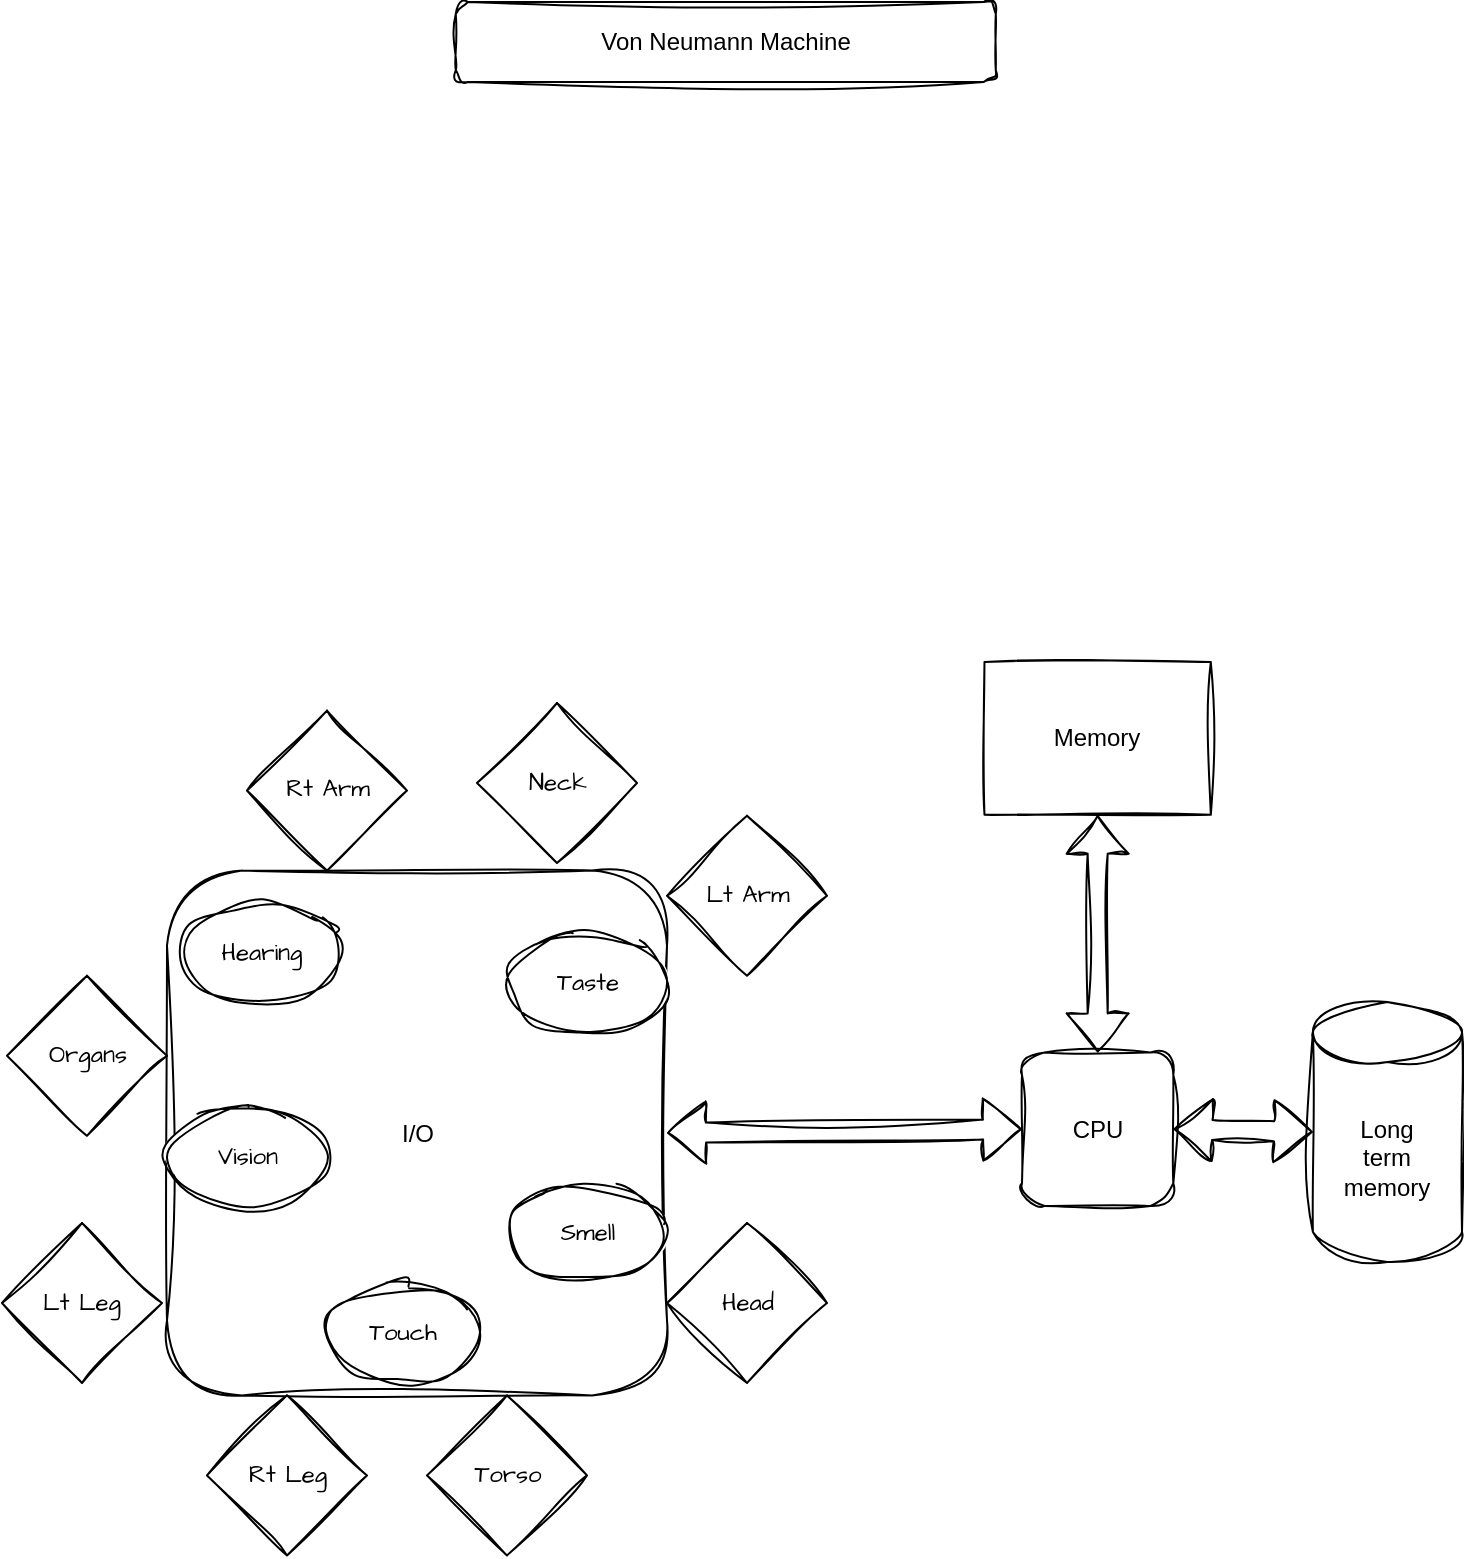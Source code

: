 <mxfile version="24.1.0" type="device">
  <diagram name="Page-1" id="r5_0NIIIuvFSA6UUd4by">
    <mxGraphModel dx="2116" dy="807" grid="1" gridSize="10" guides="1" tooltips="1" connect="1" arrows="1" fold="1" page="1" pageScale="1" pageWidth="850" pageHeight="1100" math="0" shadow="0">
      <root>
        <mxCell id="0" />
        <mxCell id="1" parent="0" />
        <mxCell id="LUuG6YDbE1bxaYEukyaB-1" value="Memory" style="rounded=0;whiteSpace=wrap;html=1;sketch=1;hachureGap=4;jiggle=2;curveFitting=1;" parent="1" vertex="1">
          <mxGeometry x="-308.76" y="390" width="113.17" height="76.4" as="geometry" />
        </mxCell>
        <mxCell id="LUuG6YDbE1bxaYEukyaB-2" value="CPU" style="rounded=1;whiteSpace=wrap;html=1;sketch=1;hachureGap=4;jiggle=2;curveFitting=1;" parent="1" vertex="1">
          <mxGeometry x="-290" y="585.2" width="75.66" height="76.8" as="geometry" />
        </mxCell>
        <mxCell id="LUuG6YDbE1bxaYEukyaB-3" value="I/O" style="rounded=1;whiteSpace=wrap;html=1;sketch=1;hachureGap=4;jiggle=2;curveFitting=1;" parent="1" vertex="1">
          <mxGeometry x="-717.5" y="494.3" width="250" height="262.4" as="geometry" />
        </mxCell>
        <mxCell id="LUuG6YDbE1bxaYEukyaB-4" value="Long&lt;br&gt;term&lt;br&gt;memory" style="shape=cylinder3;whiteSpace=wrap;html=1;boundedLbl=1;backgroundOutline=1;size=15;sketch=1;hachureGap=4;jiggle=2;curveFitting=1;" parent="1" vertex="1">
          <mxGeometry x="-144.56" y="560" width="74.56" height="130" as="geometry" />
        </mxCell>
        <mxCell id="LUuG6YDbE1bxaYEukyaB-5" value="" style="shape=flexArrow;endArrow=classic;startArrow=classic;html=1;rounded=0;sketch=1;hachureGap=4;jiggle=2;curveFitting=1;entryX=0;entryY=0.5;entryDx=0;entryDy=0;entryPerimeter=0;exitX=1;exitY=0.5;exitDx=0;exitDy=0;" parent="1" source="LUuG6YDbE1bxaYEukyaB-2" target="LUuG6YDbE1bxaYEukyaB-4" edge="1">
          <mxGeometry width="100" height="100" relative="1" as="geometry">
            <mxPoint x="-521.227" y="818.8" as="sourcePoint" />
            <mxPoint x="-345.671" y="574.8" as="targetPoint" />
          </mxGeometry>
        </mxCell>
        <mxCell id="LUuG6YDbE1bxaYEukyaB-6" value="" style="shape=flexArrow;endArrow=classic;startArrow=classic;html=1;rounded=0;sketch=1;hachureGap=4;jiggle=2;curveFitting=1;entryX=0.5;entryY=1;entryDx=0;entryDy=0;exitX=0.5;exitY=0;exitDx=0;exitDy=0;" parent="1" source="LUuG6YDbE1bxaYEukyaB-2" target="LUuG6YDbE1bxaYEukyaB-1" edge="1">
          <mxGeometry width="100" height="100" relative="1" as="geometry">
            <mxPoint x="-521.227" y="818.8" as="sourcePoint" />
            <mxPoint x="-345.671" y="574.8" as="targetPoint" />
          </mxGeometry>
        </mxCell>
        <mxCell id="LUuG6YDbE1bxaYEukyaB-7" value="" style="shape=flexArrow;endArrow=classic;startArrow=classic;html=1;rounded=0;sketch=1;hachureGap=4;jiggle=2;curveFitting=1;entryX=1;entryY=0.5;entryDx=0;entryDy=0;exitX=0;exitY=0.5;exitDx=0;exitDy=0;" parent="1" source="LUuG6YDbE1bxaYEukyaB-2" target="LUuG6YDbE1bxaYEukyaB-3" edge="1">
          <mxGeometry width="100" height="100" relative="1" as="geometry">
            <mxPoint x="-534.667" y="818.8" as="sourcePoint" />
            <mxPoint x="-359.111" y="574.8" as="targetPoint" />
          </mxGeometry>
        </mxCell>
        <mxCell id="nnvsV9S_SFHZuwEbK5Mx-3" value="Von Neumann Machine" style="rounded=1;whiteSpace=wrap;html=1;sketch=1;hachureGap=4;jiggle=2;curveFitting=1;" parent="1" vertex="1">
          <mxGeometry x="-573.11" y="60" width="270" height="40" as="geometry" />
        </mxCell>
        <mxCell id="As5jC_xQB609jodl5ntm-2" value="Vision" style="ellipse;whiteSpace=wrap;html=1;sketch=1;hachureGap=4;jiggle=2;curveFitting=1;fontFamily=Architects Daughter;fontSource=https%3A%2F%2Ffonts.googleapis.com%2Fcss%3Ffamily%3DArchitects%2BDaughter;" parent="1" vertex="1">
          <mxGeometry x="-717.5" y="612.5" width="80" height="50" as="geometry" />
        </mxCell>
        <mxCell id="As5jC_xQB609jodl5ntm-3" value="Hearing" style="ellipse;whiteSpace=wrap;html=1;sketch=1;hachureGap=4;jiggle=2;curveFitting=1;fontFamily=Architects Daughter;fontSource=https%3A%2F%2Ffonts.googleapis.com%2Fcss%3Ffamily%3DArchitects%2BDaughter;" parent="1" vertex="1">
          <mxGeometry x="-710" y="510.5" width="80" height="50" as="geometry" />
        </mxCell>
        <mxCell id="As5jC_xQB609jodl5ntm-4" value="Smell" style="ellipse;whiteSpace=wrap;html=1;sketch=1;hachureGap=4;jiggle=2;curveFitting=1;fontFamily=Architects Daughter;fontSource=https%3A%2F%2Ffonts.googleapis.com%2Fcss%3Ffamily%3DArchitects%2BDaughter;" parent="1" vertex="1">
          <mxGeometry x="-547.5" y="650.5" width="80" height="50" as="geometry" />
        </mxCell>
        <mxCell id="As5jC_xQB609jodl5ntm-5" value="Touch" style="ellipse;whiteSpace=wrap;html=1;sketch=1;hachureGap=4;jiggle=2;curveFitting=1;fontFamily=Architects Daughter;fontSource=https%3A%2F%2Ffonts.googleapis.com%2Fcss%3Ffamily%3DArchitects%2BDaughter;" parent="1" vertex="1">
          <mxGeometry x="-637.5" y="700.5" width="75" height="50" as="geometry" />
        </mxCell>
        <mxCell id="As5jC_xQB609jodl5ntm-6" value="Taste" style="ellipse;whiteSpace=wrap;html=1;sketch=1;hachureGap=4;jiggle=2;curveFitting=1;fontFamily=Architects Daughter;fontSource=https%3A%2F%2Ffonts.googleapis.com%2Fcss%3Ffamily%3DArchitects%2BDaughter;" parent="1" vertex="1">
          <mxGeometry x="-547.5" y="525.5" width="80" height="50" as="geometry" />
        </mxCell>
        <mxCell id="As5jC_xQB609jodl5ntm-7" value="Rt Arm" style="rhombus;whiteSpace=wrap;html=1;sketch=1;hachureGap=4;jiggle=2;curveFitting=1;fontFamily=Architects Daughter;fontSource=https%3A%2F%2Ffonts.googleapis.com%2Fcss%3Ffamily%3DArchitects%2BDaughter;" parent="1" vertex="1">
          <mxGeometry x="-677.5" y="414.3" width="80" height="80" as="geometry" />
        </mxCell>
        <mxCell id="As5jC_xQB609jodl5ntm-8" value="Torso" style="rhombus;whiteSpace=wrap;html=1;sketch=1;hachureGap=4;jiggle=2;curveFitting=1;fontFamily=Architects Daughter;fontSource=https%3A%2F%2Ffonts.googleapis.com%2Fcss%3Ffamily%3DArchitects%2BDaughter;" parent="1" vertex="1">
          <mxGeometry x="-587.5" y="756.7" width="80" height="80" as="geometry" />
        </mxCell>
        <mxCell id="As5jC_xQB609jodl5ntm-9" value="Rt Leg" style="rhombus;whiteSpace=wrap;html=1;sketch=1;hachureGap=4;jiggle=2;curveFitting=1;fontFamily=Architects Daughter;fontSource=https%3A%2F%2Ffonts.googleapis.com%2Fcss%3Ffamily%3DArchitects%2BDaughter;" parent="1" vertex="1">
          <mxGeometry x="-697.5" y="756.7" width="80" height="80" as="geometry" />
        </mxCell>
        <mxCell id="As5jC_xQB609jodl5ntm-10" value="Head" style="rhombus;whiteSpace=wrap;html=1;sketch=1;hachureGap=4;jiggle=2;curveFitting=1;fontFamily=Architects Daughter;fontSource=https%3A%2F%2Ffonts.googleapis.com%2Fcss%3Ffamily%3DArchitects%2BDaughter;" parent="1" vertex="1">
          <mxGeometry x="-467.5" y="670.5" width="80" height="80" as="geometry" />
        </mxCell>
        <mxCell id="As5jC_xQB609jodl5ntm-11" value="Neck" style="rhombus;whiteSpace=wrap;html=1;sketch=1;hachureGap=4;jiggle=2;curveFitting=1;fontFamily=Architects Daughter;fontSource=https%3A%2F%2Ffonts.googleapis.com%2Fcss%3Ffamily%3DArchitects%2BDaughter;" parent="1" vertex="1">
          <mxGeometry x="-562.5" y="410.5" width="80" height="80" as="geometry" />
        </mxCell>
        <mxCell id="As5jC_xQB609jodl5ntm-12" value="Lt Arm" style="rhombus;whiteSpace=wrap;html=1;sketch=1;hachureGap=4;jiggle=2;curveFitting=1;fontFamily=Architects Daughter;fontSource=https%3A%2F%2Ffonts.googleapis.com%2Fcss%3Ffamily%3DArchitects%2BDaughter;" parent="1" vertex="1">
          <mxGeometry x="-467.5" y="466.9" width="80" height="80" as="geometry" />
        </mxCell>
        <mxCell id="As5jC_xQB609jodl5ntm-13" value="Lt Leg" style="rhombus;whiteSpace=wrap;html=1;sketch=1;hachureGap=4;jiggle=2;curveFitting=1;fontFamily=Architects Daughter;fontSource=https%3A%2F%2Ffonts.googleapis.com%2Fcss%3Ffamily%3DArchitects%2BDaughter;" parent="1" vertex="1">
          <mxGeometry x="-800" y="670.5" width="80" height="80" as="geometry" />
        </mxCell>
        <mxCell id="As5jC_xQB609jodl5ntm-14" value="Organs" style="rhombus;whiteSpace=wrap;html=1;sketch=1;hachureGap=4;jiggle=2;curveFitting=1;fontFamily=Architects Daughter;fontSource=https%3A%2F%2Ffonts.googleapis.com%2Fcss%3Ffamily%3DArchitects%2BDaughter;" parent="1" vertex="1">
          <mxGeometry x="-797.5" y="546.9" width="80" height="80" as="geometry" />
        </mxCell>
      </root>
    </mxGraphModel>
  </diagram>
</mxfile>
